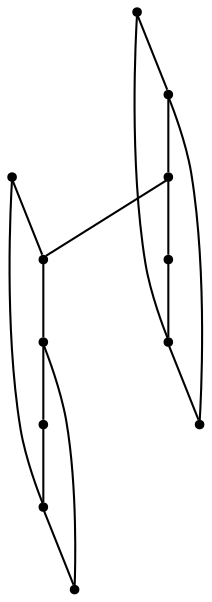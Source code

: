 graph {
  node [shape=point,comment="{\"directed\":false,\"doi\":\"10.1007/978-3-642-25878-7_7\",\"figure\":\"5 (11)\"}"]

  v0 [pos="1107.2639079432643,1506.4621752289795"]
  v1 [pos="1017.614923356212,1596.04729674526"]
  v2 [pos="1107.2639079432643,1730.4310835062934"]
  v3 [pos="1017.6148597254034,1775.225806270109"]
  v4 [pos="1062.439391788185,1506.4621752289795"]
  v5 [pos="1017.614923356212,1551.2567708159906"]
  v6 [pos="1017.614923356212,1461.6675796419684"]
  v7 [pos="972.7903912934305,1506.4621752289795"]
  v8 [pos="1017.614923356212,1640.841892332271"]
  v9 [pos="1017.6149869870203,1685.6364879192822"]
  v10 [pos="1062.4394554189932,1730.4310835062934"]
  v11 [pos="972.7904549242389,1730.4310835062934"]

  v0 -- v1 [id="-1",pos="1107.2639079432643,1506.4621752289795 1017.614923356212,1596.04729674526 1017.614923356212,1596.04729674526 1017.614923356212,1596.04729674526"]
  v11 -- v3 [id="-2",pos="972.7904549242389,1730.4310835062934 1017.6148597254034,1775.225806270109 1017.6148597254034,1775.225806270109 1017.6148597254034,1775.225806270109"]
  v11 -- v9 [id="-3",pos="972.7904549242389,1730.4310835062934 1017.6149869870203,1685.6364879192822 1017.6149869870203,1685.6364879192822 1017.6149869870203,1685.6364879192822"]
  v7 -- v6 [id="-4",pos="972.7903912934305,1506.4621752289795 1017.614923356212,1461.6675796419684 1017.614923356212,1461.6675796419684 1017.614923356212,1461.6675796419684"]
  v3 -- v10 [id="-5",pos="1017.6148597254034,1775.225806270109 1062.4394554189932,1730.4310835062934 1062.4394554189932,1730.4310835062934 1062.4394554189932,1730.4310835062934"]
  v9 -- v10 [id="-6",pos="1017.6149869870203,1685.6364879192822 1062.4394554189932,1730.4310835062934 1062.4394554189932,1730.4310835062934 1062.4394554189932,1730.4310835062934"]
  v9 -- v8 [id="-7",pos="1017.6149869870203,1685.6364879192822 1017.614923356212,1640.841892332271 1017.614923356212,1640.841892332271 1017.614923356212,1640.841892332271"]
  v8 -- v1 [id="-8",pos="1017.614923356212,1640.841892332271 1017.614923356212,1596.04729674526 1017.614923356212,1596.04729674526 1017.614923356212,1596.04729674526"]
  v8 -- v2 [id="-9",pos="1017.614923356212,1640.841892332271 1107.2639079432643,1730.4310835062934 1107.2639079432643,1730.4310835062934 1107.2639079432643,1730.4310835062934"]
  v1 -- v5 [id="-10",pos="1017.614923356212,1596.04729674526 1017.614923356212,1551.2567708159906 1017.614923356212,1551.2567708159906 1017.614923356212,1551.2567708159906"]
  v5 -- v7 [id="-11",pos="1017.614923356212,1551.2567708159906 972.7903912934305,1506.4621752289795 972.7903912934305,1506.4621752289795 972.7903912934305,1506.4621752289795"]
  v6 -- v4 [id="-12",pos="1017.614923356212,1461.6675796419684 1062.439391788185,1506.4621752289795 1062.439391788185,1506.4621752289795 1062.439391788185,1506.4621752289795"]
  v6 -- v0 [id="-13",pos="1017.614923356212,1461.6675796419684 1107.2639079432643,1506.4621752289795 1107.2639079432643,1506.4621752289795 1107.2639079432643,1506.4621752289795"]
  v4 -- v5 [id="-14",pos="1062.439391788185,1506.4621752289795 1017.614923356212,1551.2567708159906 1017.614923356212,1551.2567708159906 1017.614923356212,1551.2567708159906"]
  v2 -- v3 [id="-15",pos="1107.2639079432643,1730.4310835062934 1017.6148597254034,1775.225806270109 1017.6148597254034,1775.225806270109 1017.6148597254034,1775.225806270109"]
}